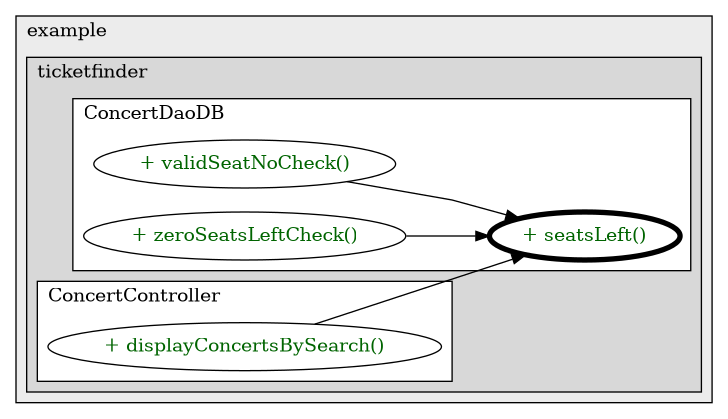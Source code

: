 @startuml

/' diagram meta data start
config=CallConfiguration;
{
  "rootMethod": "com.example.ticketfinder.dao.ConcertDaoDB#seatsLeft(int)",
  "projectClassification": {
    "searchMode": "OpenProject", // OpenProject, AllProjects
    "includedProjects": "",
    "pathEndKeywords": "*.impl",
    "isClientPath": "",
    "isClientName": "",
    "isTestPath": "",
    "isTestName": "",
    "isMappingPath": "",
    "isMappingName": "",
    "isDataAccessPath": "",
    "isDataAccessName": "",
    "isDataStructurePath": "",
    "isDataStructureName": "",
    "isInterfaceStructuresPath": "",
    "isInterfaceStructuresName": "",
    "isEntryPointPath": "",
    "isEntryPointName": "",
    "treatFinalFieldsAsMandatory": false
  },
  "graphRestriction": {
    "classPackageExcludeFilter": "",
    "classPackageIncludeFilter": "",
    "classNameExcludeFilter": "",
    "classNameIncludeFilter": "",
    "methodNameExcludeFilter": "",
    "methodNameIncludeFilter": "",
    "removeByInheritance": "", // inheritance/annotation based filtering is done in a second step
    "removeByAnnotation": "",
    "removeByClassPackage": "", // cleanup the graph after inheritance/annotation based filtering is done
    "removeByClassName": "",
    "cutMappings": false,
    "cutEnum": true,
    "cutTests": true,
    "cutClient": true,
    "cutDataAccess": true,
    "cutInterfaceStructures": true,
    "cutDataStructures": true,
    "cutGetterAndSetter": true,
    "cutConstructors": true
  },
  "graphTraversal": {
    "forwardDepth": 3,
    "backwardDepth": 3,
    "classPackageExcludeFilter": "",
    "classPackageIncludeFilter": "",
    "classNameExcludeFilter": "",
    "classNameIncludeFilter": "",
    "methodNameExcludeFilter": "",
    "methodNameIncludeFilter": "",
    "hideMappings": false,
    "hideDataStructures": false,
    "hidePrivateMethods": true,
    "hideInterfaceCalls": true, // indirection: implementation -> interface (is hidden) -> implementation
    "onlyShowApplicationEntryPoints": false, // root node is included
    "useMethodCallsForStructureDiagram": "ForwardOnly" // ForwardOnly, BothDirections, No
  },
  "details": {
    "aggregation": "GroupByClass", // ByClass, GroupByClass, None
    "showMethodParametersTypes": false,
    "showMethodParametersNames": false,
    "showMethodReturnType": false,
    "showPackageLevels": 2,
    "showCallOrder": false,
    "edgeMode": "MethodsOnly", // TypesOnly, MethodsOnly, TypesAndMethods, MethodsAndDirectTypeUsage
    "showDetailedClassStructure": false
  },
  "rootClass": "com.example.ticketfinder.dao.ConcertDaoDB",
  "extensionCallbackMethod": "" // qualified.class.name#methodName - signature: public static String method(String)
}
diagram meta data end '/



digraph g {
    rankdir="LR"
    splines=polyline
    

'nodes 
subgraph cluster_1322970774 { 
   	label=example
	labeljust=l
	fillcolor="#ececec"
	style=filled
   
   subgraph cluster_700473290 { 
   	label=ticketfinder
	labeljust=l
	fillcolor="#d8d8d8"
	style=filled
   
   subgraph cluster_355043729 { 
   	label=ConcertDaoDB
	labeljust=l
	fillcolor=white
	style=filled
   
   ConcertDaoDB172926553XXXseatsLeft104431[
	label="+ seatsLeft()"
	style=filled
	fillcolor=white
	tooltip="ConcertDaoDB

&#10; &#10;  @param Id&#10;  @return a list of floats that correspond to the number of seats&#10;  left for a given concert for every seat type (float type was used in data storage&#10;  since we were just dividing venue capacity with an integer, that could have resulted in a float)&#10;  Used to calculate the number of seats left for a given concert for every seat type&#10; "
	penwidth=4
	fontcolor=darkgreen
];

ConcertDaoDB172926553XXXvalidSeatNoCheck104431[
	label="+ validSeatNoCheck()"
	style=filled
	fillcolor=white
	tooltip="ConcertDaoDB

&#10; &#10;  @param Id&#10;  @return boolean&#10;  Checks whether a concert has negative available seats after a placed order -\>&#10;  checks if order could be placed.&#10;  Ended up not using it due to time limit.&#10; "
	fontcolor=darkgreen
];

ConcertDaoDB172926553XXXzeroSeatsLeftCheck104431[
	label="+ zeroSeatsLeftCheck()"
	style=filled
	fillcolor=white
	tooltip="ConcertDaoDB

&#10; &#10;  @param Id&#10;  @return boolean&#10;  Checks if number of seats left is zero -\> display sold out on frontend.&#10;  Ended up not using it due to time limit.&#10; "
	fontcolor=darkgreen
];
} 

subgraph cluster_919991419 { 
   	label=ConcertController
	labeljust=l
	fillcolor=white
	style=filled
   
   ConcertController26575897XXXdisplayConcertsBySearch289550257[
	label="+ displayConcertsBySearch()"
	style=filled
	fillcolor=white
	tooltip="ConcertController

null"
	fontcolor=darkgreen
];
} 
} 
} 

'edges    
ConcertController26575897XXXdisplayConcertsBySearch289550257 -> ConcertDaoDB172926553XXXseatsLeft104431;
ConcertDaoDB172926553XXXvalidSeatNoCheck104431 -> ConcertDaoDB172926553XXXseatsLeft104431;
ConcertDaoDB172926553XXXzeroSeatsLeftCheck104431 -> ConcertDaoDB172926553XXXseatsLeft104431;
    
}
@enduml
